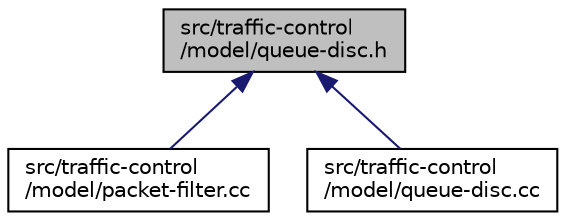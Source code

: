 digraph "src/traffic-control/model/queue-disc.h"
{
 // LATEX_PDF_SIZE
  edge [fontname="Helvetica",fontsize="10",labelfontname="Helvetica",labelfontsize="10"];
  node [fontname="Helvetica",fontsize="10",shape=record];
  Node1 [label="src/traffic-control\l/model/queue-disc.h",height=0.2,width=0.4,color="black", fillcolor="grey75", style="filled", fontcolor="black",tooltip=" "];
  Node1 -> Node2 [dir="back",color="midnightblue",fontsize="10",style="solid",fontname="Helvetica"];
  Node2 [label="src/traffic-control\l/model/packet-filter.cc",height=0.2,width=0.4,color="black", fillcolor="white", style="filled",URL="$packet-filter_8cc.html",tooltip=" "];
  Node1 -> Node3 [dir="back",color="midnightblue",fontsize="10",style="solid",fontname="Helvetica"];
  Node3 [label="src/traffic-control\l/model/queue-disc.cc",height=0.2,width=0.4,color="black", fillcolor="white", style="filled",URL="$queue-disc_8cc.html",tooltip=" "];
}
